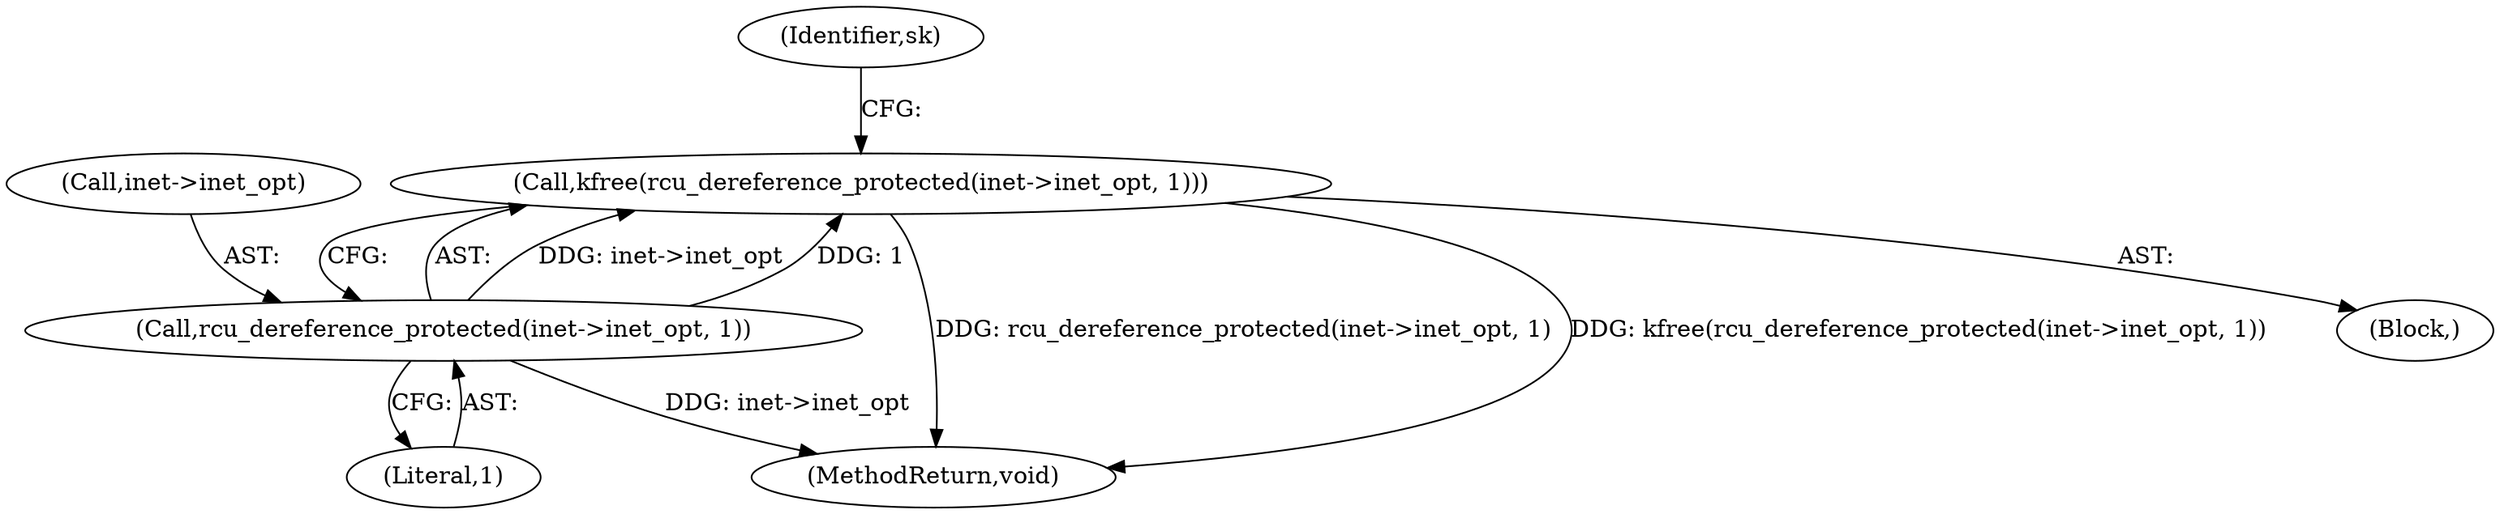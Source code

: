 digraph "0_linux_f6d8bd051c391c1c0458a30b2a7abcd939329259_4@API" {
"1000170" [label="(Call,kfree(rcu_dereference_protected(inet->inet_opt, 1)))"];
"1000171" [label="(Call,rcu_dereference_protected(inet->inet_opt, 1))"];
"1000175" [label="(Literal,1)"];
"1000102" [label="(Block,)"];
"1000184" [label="(MethodReturn,void)"];
"1000179" [label="(Identifier,sk)"];
"1000171" [label="(Call,rcu_dereference_protected(inet->inet_opt, 1))"];
"1000172" [label="(Call,inet->inet_opt)"];
"1000170" [label="(Call,kfree(rcu_dereference_protected(inet->inet_opt, 1)))"];
"1000170" -> "1000102"  [label="AST: "];
"1000170" -> "1000171"  [label="CFG: "];
"1000171" -> "1000170"  [label="AST: "];
"1000179" -> "1000170"  [label="CFG: "];
"1000170" -> "1000184"  [label="DDG: rcu_dereference_protected(inet->inet_opt, 1)"];
"1000170" -> "1000184"  [label="DDG: kfree(rcu_dereference_protected(inet->inet_opt, 1))"];
"1000171" -> "1000170"  [label="DDG: inet->inet_opt"];
"1000171" -> "1000170"  [label="DDG: 1"];
"1000171" -> "1000175"  [label="CFG: "];
"1000172" -> "1000171"  [label="AST: "];
"1000175" -> "1000171"  [label="AST: "];
"1000171" -> "1000184"  [label="DDG: inet->inet_opt"];
}
